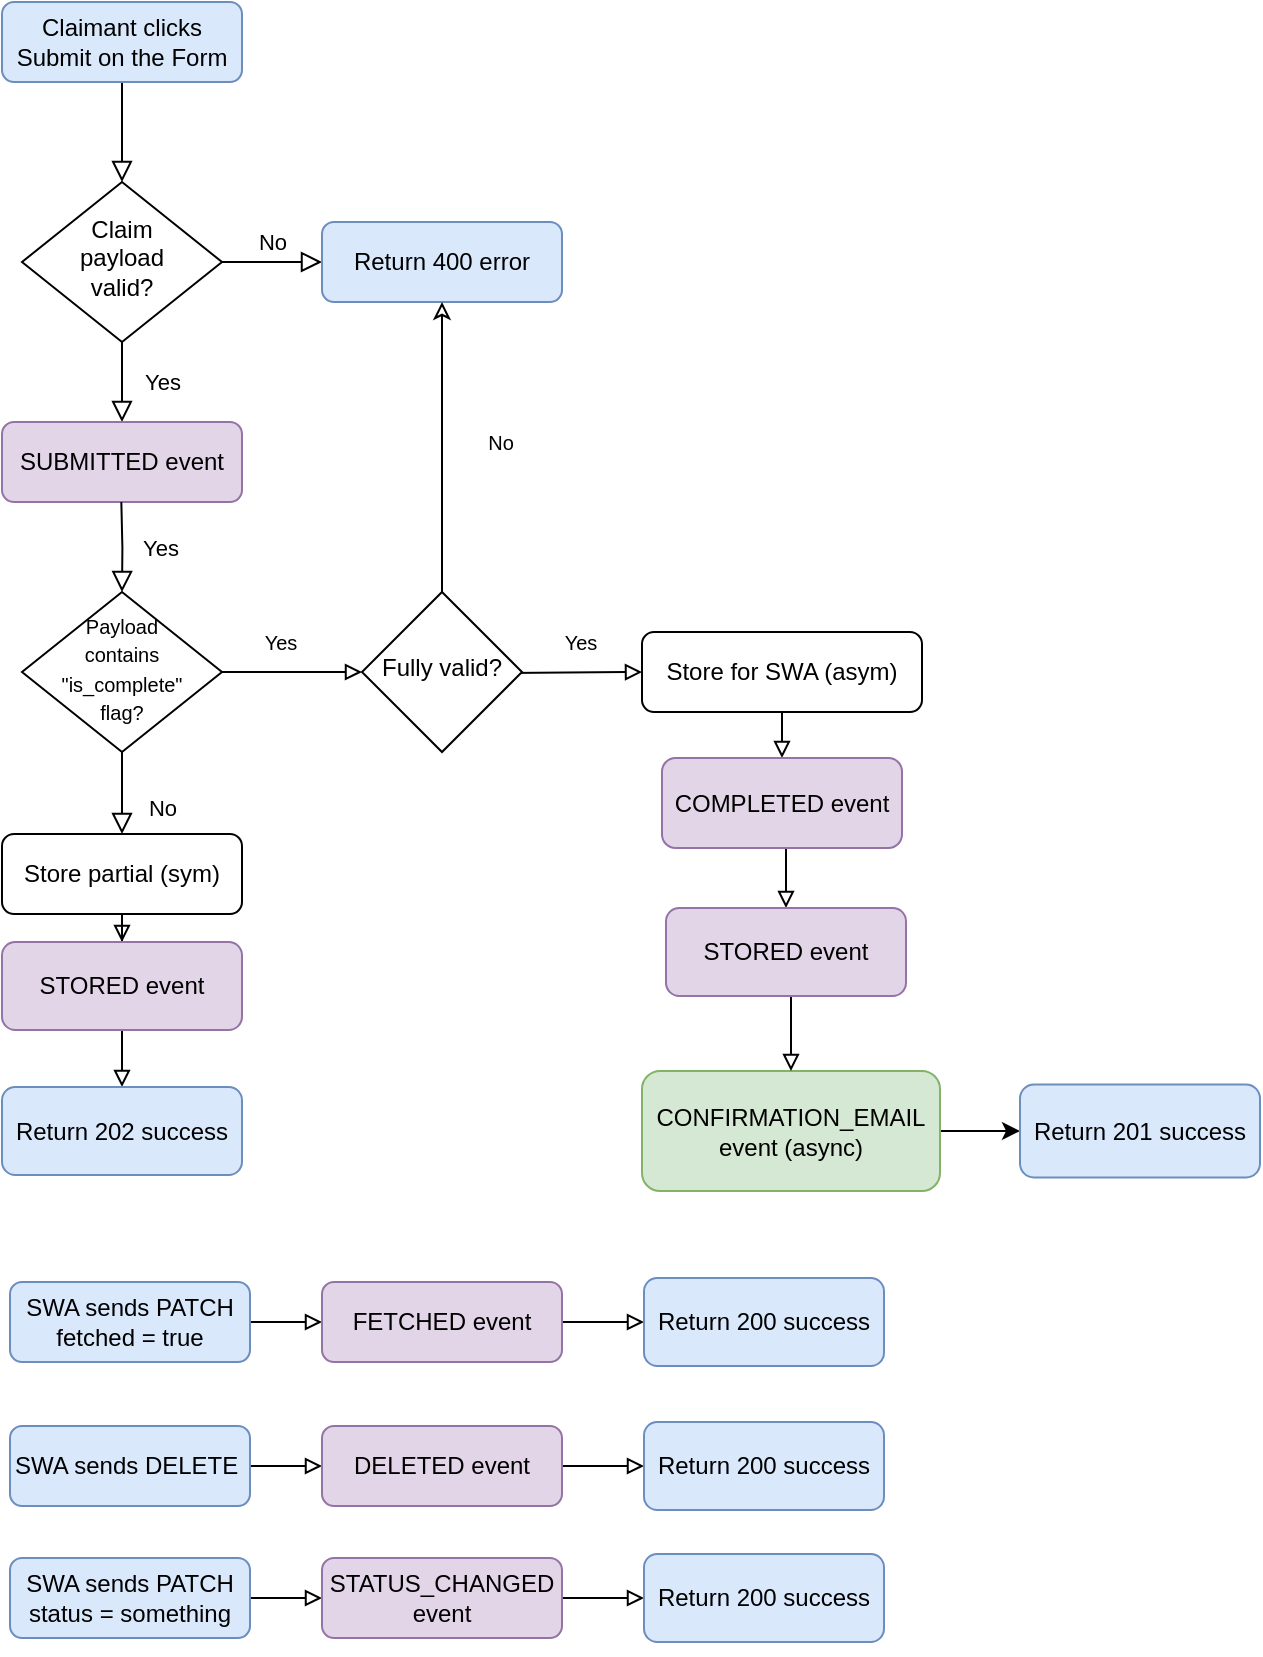 <mxfile version="15.8.7" type="device"><diagram id="C5RBs43oDa-KdzZeNtuy" name="Page-1"><mxGraphModel dx="1106" dy="822" grid="1" gridSize="10" guides="1" tooltips="1" connect="1" arrows="1" fold="1" page="1" pageScale="1" pageWidth="827" pageHeight="1169" math="0" shadow="0"><root><mxCell id="WIyWlLk6GJQsqaUBKTNV-0"/><mxCell id="WIyWlLk6GJQsqaUBKTNV-1" parent="WIyWlLk6GJQsqaUBKTNV-0"/><mxCell id="WIyWlLk6GJQsqaUBKTNV-2" value="" style="rounded=0;html=1;jettySize=auto;orthogonalLoop=1;fontSize=11;endArrow=block;endFill=0;endSize=8;strokeWidth=1;shadow=0;labelBackgroundColor=none;edgeStyle=orthogonalEdgeStyle;" parent="WIyWlLk6GJQsqaUBKTNV-1" source="WIyWlLk6GJQsqaUBKTNV-3" target="WIyWlLk6GJQsqaUBKTNV-6" edge="1"><mxGeometry relative="1" as="geometry"/></mxCell><mxCell id="WIyWlLk6GJQsqaUBKTNV-3" value="Claimant clicks Submit on the Form" style="rounded=1;whiteSpace=wrap;html=1;fontSize=12;glass=0;strokeWidth=1;shadow=0;fillColor=#dae8fc;strokeColor=#6c8ebf;" parent="WIyWlLk6GJQsqaUBKTNV-1" vertex="1"><mxGeometry x="41" y="80" width="120" height="40" as="geometry"/></mxCell><mxCell id="WIyWlLk6GJQsqaUBKTNV-4" value="Yes" style="rounded=0;html=1;jettySize=auto;orthogonalLoop=1;fontSize=11;endArrow=block;endFill=0;endSize=8;strokeWidth=1;shadow=0;labelBackgroundColor=none;edgeStyle=orthogonalEdgeStyle;entryX=0.5;entryY=0;entryDx=0;entryDy=0;" parent="WIyWlLk6GJQsqaUBKTNV-1" source="WIyWlLk6GJQsqaUBKTNV-6" target="r9zj8ylttHCgyHvP_fhv-3" edge="1"><mxGeometry y="20" relative="1" as="geometry"><mxPoint as="offset"/></mxGeometry></mxCell><mxCell id="WIyWlLk6GJQsqaUBKTNV-5" value="No" style="edgeStyle=orthogonalEdgeStyle;rounded=0;html=1;jettySize=auto;orthogonalLoop=1;fontSize=11;endArrow=block;endFill=0;endSize=8;strokeWidth=1;shadow=0;labelBackgroundColor=none;" parent="WIyWlLk6GJQsqaUBKTNV-1" source="WIyWlLk6GJQsqaUBKTNV-6" target="WIyWlLk6GJQsqaUBKTNV-7" edge="1"><mxGeometry y="10" relative="1" as="geometry"><mxPoint as="offset"/></mxGeometry></mxCell><mxCell id="WIyWlLk6GJQsqaUBKTNV-6" value="&lt;font style=&quot;font-size: 12px&quot;&gt;Claim&lt;br&gt;payload&lt;br&gt;valid?&lt;/font&gt;" style="rhombus;whiteSpace=wrap;html=1;shadow=0;fontFamily=Helvetica;fontSize=12;align=center;strokeWidth=1;spacing=6;spacingTop=-4;" parent="WIyWlLk6GJQsqaUBKTNV-1" vertex="1"><mxGeometry x="51" y="170" width="100" height="80" as="geometry"/></mxCell><mxCell id="WIyWlLk6GJQsqaUBKTNV-7" value="Return 400 error" style="rounded=1;whiteSpace=wrap;html=1;fontSize=12;glass=0;strokeWidth=1;shadow=0;fillColor=#dae8fc;strokeColor=#6c8ebf;" parent="WIyWlLk6GJQsqaUBKTNV-1" vertex="1"><mxGeometry x="201" y="190" width="120" height="40" as="geometry"/></mxCell><mxCell id="WIyWlLk6GJQsqaUBKTNV-8" value="No" style="rounded=0;html=1;jettySize=auto;orthogonalLoop=1;fontSize=11;endArrow=block;endFill=0;endSize=8;strokeWidth=1;shadow=0;labelBackgroundColor=none;edgeStyle=orthogonalEdgeStyle;" parent="WIyWlLk6GJQsqaUBKTNV-1" source="WIyWlLk6GJQsqaUBKTNV-10" target="WIyWlLk6GJQsqaUBKTNV-11" edge="1"><mxGeometry x="0.333" y="20" relative="1" as="geometry"><mxPoint as="offset"/></mxGeometry></mxCell><mxCell id="r9zj8ylttHCgyHvP_fhv-20" value="" style="edgeStyle=orthogonalEdgeStyle;rounded=0;orthogonalLoop=1;jettySize=auto;html=1;fontSize=10;endFill=0;endArrow=block;" parent="WIyWlLk6GJQsqaUBKTNV-1" source="WIyWlLk6GJQsqaUBKTNV-10" target="r9zj8ylttHCgyHvP_fhv-19" edge="1"><mxGeometry relative="1" as="geometry"/></mxCell><mxCell id="WIyWlLk6GJQsqaUBKTNV-10" value="&lt;font style=&quot;font-size: 10px&quot;&gt;Payload&lt;br&gt;contains &quot;is_complete&quot;&lt;br&gt;flag?&lt;/font&gt;" style="rhombus;whiteSpace=wrap;html=1;shadow=0;fontFamily=Helvetica;fontSize=12;align=center;strokeWidth=1;spacing=6;spacingTop=-4;" parent="WIyWlLk6GJQsqaUBKTNV-1" vertex="1"><mxGeometry x="51" y="375" width="100" height="80" as="geometry"/></mxCell><mxCell id="r9zj8ylttHCgyHvP_fhv-10" value="" style="edgeStyle=orthogonalEdgeStyle;rounded=0;orthogonalLoop=1;jettySize=auto;html=1;fontSize=10;endFill=0;endArrow=block;" parent="WIyWlLk6GJQsqaUBKTNV-1" source="WIyWlLk6GJQsqaUBKTNV-11" target="r9zj8ylttHCgyHvP_fhv-9" edge="1"><mxGeometry relative="1" as="geometry"/></mxCell><mxCell id="r9zj8ylttHCgyHvP_fhv-15" value="" style="edgeStyle=orthogonalEdgeStyle;rounded=0;orthogonalLoop=1;jettySize=auto;html=1;fontSize=10;endFill=0;exitX=0.5;exitY=1;exitDx=0;exitDy=0;endArrow=block;" parent="WIyWlLk6GJQsqaUBKTNV-1" source="r9zj8ylttHCgyHvP_fhv-9" target="r9zj8ylttHCgyHvP_fhv-14" edge="1"><mxGeometry relative="1" as="geometry"/></mxCell><mxCell id="WIyWlLk6GJQsqaUBKTNV-11" value="Store partial (sym)" style="rounded=1;whiteSpace=wrap;html=1;fontSize=12;glass=0;strokeWidth=1;shadow=0;" parent="WIyWlLk6GJQsqaUBKTNV-1" vertex="1"><mxGeometry x="41" y="496" width="120" height="40" as="geometry"/></mxCell><mxCell id="HLFFBOMAeDAkEog_RlGp-3" style="edgeStyle=orthogonalEdgeStyle;rounded=0;orthogonalLoop=1;jettySize=auto;html=1;exitX=0.5;exitY=1;exitDx=0;exitDy=0;entryX=0.5;entryY=0;entryDx=0;entryDy=0;endArrow=block;endFill=0;" parent="WIyWlLk6GJQsqaUBKTNV-1" source="WIyWlLk6GJQsqaUBKTNV-12" target="r9zj8ylttHCgyHvP_fhv-12" edge="1"><mxGeometry relative="1" as="geometry"/></mxCell><mxCell id="WIyWlLk6GJQsqaUBKTNV-12" value="Store for SWA (asym)" style="rounded=1;whiteSpace=wrap;html=1;fontSize=12;glass=0;strokeWidth=1;shadow=0;" parent="WIyWlLk6GJQsqaUBKTNV-1" vertex="1"><mxGeometry x="361" y="395" width="140" height="40" as="geometry"/></mxCell><mxCell id="r9zj8ylttHCgyHvP_fhv-3" value="SUBMITTED event" style="rounded=1;whiteSpace=wrap;html=1;fontSize=12;glass=0;strokeWidth=1;shadow=0;fillColor=#e1d5e7;strokeColor=#9673a6;" parent="WIyWlLk6GJQsqaUBKTNV-1" vertex="1"><mxGeometry x="41" y="290" width="120" height="40" as="geometry"/></mxCell><mxCell id="r9zj8ylttHCgyHvP_fhv-8" value="Yes" style="rounded=0;html=1;jettySize=auto;orthogonalLoop=1;fontSize=11;endArrow=block;endFill=0;endSize=8;strokeWidth=1;shadow=0;labelBackgroundColor=none;edgeStyle=orthogonalEdgeStyle;entryX=0.5;entryY=0;entryDx=0;entryDy=0;" parent="WIyWlLk6GJQsqaUBKTNV-1" target="WIyWlLk6GJQsqaUBKTNV-10" edge="1"><mxGeometry x="0.007" y="19" relative="1" as="geometry"><mxPoint as="offset"/><mxPoint x="100.67" y="330" as="sourcePoint"/><mxPoint x="100.67" y="370" as="targetPoint"/></mxGeometry></mxCell><mxCell id="r9zj8ylttHCgyHvP_fhv-9" value="STORED event" style="whiteSpace=wrap;html=1;rounded=1;shadow=0;strokeWidth=1;glass=0;fillColor=#e1d5e7;strokeColor=#9673a6;" parent="WIyWlLk6GJQsqaUBKTNV-1" vertex="1"><mxGeometry x="41" y="550" width="120" height="44" as="geometry"/></mxCell><mxCell id="HLFFBOMAeDAkEog_RlGp-4" style="edgeStyle=orthogonalEdgeStyle;rounded=0;orthogonalLoop=1;jettySize=auto;html=1;exitX=0.5;exitY=1;exitDx=0;exitDy=0;entryX=0.5;entryY=0;entryDx=0;entryDy=0;endArrow=block;endFill=0;" parent="WIyWlLk6GJQsqaUBKTNV-1" source="r9zj8ylttHCgyHvP_fhv-12" target="HLFFBOMAeDAkEog_RlGp-0" edge="1"><mxGeometry relative="1" as="geometry"/></mxCell><mxCell id="r9zj8ylttHCgyHvP_fhv-12" value="COMPLETED event" style="whiteSpace=wrap;html=1;rounded=1;shadow=0;strokeWidth=1;glass=0;fillColor=#e1d5e7;strokeColor=#9673a6;" parent="WIyWlLk6GJQsqaUBKTNV-1" vertex="1"><mxGeometry x="371" y="458" width="120" height="45" as="geometry"/></mxCell><mxCell id="r9zj8ylttHCgyHvP_fhv-14" value="Return 202 success" style="whiteSpace=wrap;html=1;rounded=1;shadow=0;strokeWidth=1;glass=0;fillColor=#dae8fc;strokeColor=#6c8ebf;" parent="WIyWlLk6GJQsqaUBKTNV-1" vertex="1"><mxGeometry x="41" y="622.5" width="120" height="44" as="geometry"/></mxCell><mxCell id="r9zj8ylttHCgyHvP_fhv-18" style="edgeStyle=orthogonalEdgeStyle;rounded=0;orthogonalLoop=1;jettySize=auto;html=1;exitX=1;exitY=0.5;exitDx=0;exitDy=0;entryX=0;entryY=0.5;entryDx=0;entryDy=0;fontSize=10;endFill=0;endArrow=block;" parent="WIyWlLk6GJQsqaUBKTNV-1" target="WIyWlLk6GJQsqaUBKTNV-12" edge="1"><mxGeometry relative="1" as="geometry"><mxPoint x="221" y="415" as="sourcePoint"/></mxGeometry></mxCell><mxCell id="r9zj8ylttHCgyHvP_fhv-23" style="edgeStyle=orthogonalEdgeStyle;rounded=0;orthogonalLoop=1;jettySize=auto;html=1;exitX=0.5;exitY=0;exitDx=0;exitDy=0;entryX=0.5;entryY=1;entryDx=0;entryDy=0;fontSize=10;endFill=0;" parent="WIyWlLk6GJQsqaUBKTNV-1" source="r9zj8ylttHCgyHvP_fhv-19" target="WIyWlLk6GJQsqaUBKTNV-7" edge="1"><mxGeometry relative="1" as="geometry"/></mxCell><mxCell id="r9zj8ylttHCgyHvP_fhv-19" value="Fully valid?" style="rhombus;whiteSpace=wrap;html=1;shadow=0;strokeWidth=1;spacing=6;spacingTop=-4;" parent="WIyWlLk6GJQsqaUBKTNV-1" vertex="1"><mxGeometry x="221" y="375" width="80" height="80" as="geometry"/></mxCell><mxCell id="r9zj8ylttHCgyHvP_fhv-22" value="Yes" style="text;html=1;align=center;verticalAlign=middle;resizable=0;points=[];autosize=1;strokeColor=none;fillColor=none;fontSize=10;" parent="WIyWlLk6GJQsqaUBKTNV-1" vertex="1"><mxGeometry x="165" y="390" width="30" height="20" as="geometry"/></mxCell><mxCell id="r9zj8ylttHCgyHvP_fhv-24" value="No" style="text;html=1;align=center;verticalAlign=middle;resizable=0;points=[];autosize=1;strokeColor=none;fillColor=none;fontSize=10;" parent="WIyWlLk6GJQsqaUBKTNV-1" vertex="1"><mxGeometry x="275" y="290" width="30" height="20" as="geometry"/></mxCell><mxCell id="r9zj8ylttHCgyHvP_fhv-25" value="Yes" style="text;html=1;align=center;verticalAlign=middle;resizable=0;points=[];autosize=1;strokeColor=none;fillColor=none;fontSize=10;" parent="WIyWlLk6GJQsqaUBKTNV-1" vertex="1"><mxGeometry x="315" y="390" width="30" height="20" as="geometry"/></mxCell><mxCell id="IptCCklK-UCv-NQ7ofbw-2" value="" style="edgeStyle=orthogonalEdgeStyle;rounded=0;orthogonalLoop=1;jettySize=auto;html=1;" edge="1" parent="WIyWlLk6GJQsqaUBKTNV-1" source="r9zj8ylttHCgyHvP_fhv-26" target="IptCCklK-UCv-NQ7ofbw-1"><mxGeometry relative="1" as="geometry"/></mxCell><mxCell id="r9zj8ylttHCgyHvP_fhv-26" value="CONFIRMATION_EMAIL event (async)" style="whiteSpace=wrap;html=1;rounded=1;shadow=0;strokeWidth=1;glass=0;fillColor=#d5e8d4;strokeColor=#82b366;" parent="WIyWlLk6GJQsqaUBKTNV-1" vertex="1"><mxGeometry x="361" y="614.5" width="149" height="60" as="geometry"/></mxCell><mxCell id="HLFFBOMAeDAkEog_RlGp-5" style="edgeStyle=orthogonalEdgeStyle;rounded=0;orthogonalLoop=1;jettySize=auto;html=1;exitX=0.5;exitY=1;exitDx=0;exitDy=0;entryX=0.5;entryY=0;entryDx=0;entryDy=0;endArrow=block;endFill=0;" parent="WIyWlLk6GJQsqaUBKTNV-1" source="HLFFBOMAeDAkEog_RlGp-0" target="r9zj8ylttHCgyHvP_fhv-26" edge="1"><mxGeometry relative="1" as="geometry"/></mxCell><mxCell id="HLFFBOMAeDAkEog_RlGp-0" value="STORED event" style="whiteSpace=wrap;html=1;rounded=1;shadow=0;strokeWidth=1;glass=0;fillColor=#e1d5e7;strokeColor=#9673a6;" parent="WIyWlLk6GJQsqaUBKTNV-1" vertex="1"><mxGeometry x="373" y="533" width="120" height="44" as="geometry"/></mxCell><mxCell id="HLFFBOMAeDAkEog_RlGp-10" style="edgeStyle=orthogonalEdgeStyle;rounded=0;orthogonalLoop=1;jettySize=auto;html=1;exitX=1;exitY=0.5;exitDx=0;exitDy=0;endArrow=block;endFill=0;" parent="WIyWlLk6GJQsqaUBKTNV-1" source="HLFFBOMAeDAkEog_RlGp-6" target="HLFFBOMAeDAkEog_RlGp-7" edge="1"><mxGeometry relative="1" as="geometry"/></mxCell><mxCell id="HLFFBOMAeDAkEog_RlGp-6" value="SWA sends PATCH fetched = true" style="rounded=1;whiteSpace=wrap;html=1;fontSize=12;glass=0;strokeWidth=1;shadow=0;fillColor=#dae8fc;strokeColor=#6c8ebf;" parent="WIyWlLk6GJQsqaUBKTNV-1" vertex="1"><mxGeometry x="45" y="720" width="120" height="40" as="geometry"/></mxCell><mxCell id="HLFFBOMAeDAkEog_RlGp-11" style="edgeStyle=orthogonalEdgeStyle;rounded=0;orthogonalLoop=1;jettySize=auto;html=1;exitX=1;exitY=0.5;exitDx=0;exitDy=0;endArrow=block;endFill=0;entryX=0;entryY=0.5;entryDx=0;entryDy=0;" parent="WIyWlLk6GJQsqaUBKTNV-1" source="HLFFBOMAeDAkEog_RlGp-7" target="HLFFBOMAeDAkEog_RlGp-8" edge="1"><mxGeometry relative="1" as="geometry"><mxPoint x="356" y="740" as="targetPoint"/></mxGeometry></mxCell><mxCell id="HLFFBOMAeDAkEog_RlGp-7" value="FETCHED event" style="whiteSpace=wrap;html=1;rounded=1;shadow=0;strokeWidth=1;glass=0;fillColor=#e1d5e7;strokeColor=#9673a6;" parent="WIyWlLk6GJQsqaUBKTNV-1" vertex="1"><mxGeometry x="201" y="720" width="120" height="40" as="geometry"/></mxCell><mxCell id="HLFFBOMAeDAkEog_RlGp-8" value="Return 200 success" style="whiteSpace=wrap;html=1;rounded=1;shadow=0;strokeWidth=1;glass=0;fillColor=#dae8fc;strokeColor=#6c8ebf;" parent="WIyWlLk6GJQsqaUBKTNV-1" vertex="1"><mxGeometry x="362" y="718" width="120" height="44" as="geometry"/></mxCell><mxCell id="HLFFBOMAeDAkEog_RlGp-9" style="edgeStyle=orthogonalEdgeStyle;rounded=0;orthogonalLoop=1;jettySize=auto;html=1;exitX=0.5;exitY=1;exitDx=0;exitDy=0;endArrow=block;endFill=0;" parent="WIyWlLk6GJQsqaUBKTNV-1" source="HLFFBOMAeDAkEog_RlGp-7" target="HLFFBOMAeDAkEog_RlGp-7" edge="1"><mxGeometry relative="1" as="geometry"/></mxCell><mxCell id="HLFFBOMAeDAkEog_RlGp-12" style="edgeStyle=orthogonalEdgeStyle;rounded=0;orthogonalLoop=1;jettySize=auto;html=1;exitX=1;exitY=0.5;exitDx=0;exitDy=0;endArrow=block;endFill=0;" parent="WIyWlLk6GJQsqaUBKTNV-1" source="HLFFBOMAeDAkEog_RlGp-13" target="HLFFBOMAeDAkEog_RlGp-15" edge="1"><mxGeometry relative="1" as="geometry"/></mxCell><mxCell id="HLFFBOMAeDAkEog_RlGp-13" value="SWA sends DELETE&amp;nbsp;" style="rounded=1;whiteSpace=wrap;html=1;fontSize=12;glass=0;strokeWidth=1;shadow=0;fillColor=#dae8fc;strokeColor=#6c8ebf;" parent="WIyWlLk6GJQsqaUBKTNV-1" vertex="1"><mxGeometry x="45" y="792" width="120" height="40" as="geometry"/></mxCell><mxCell id="HLFFBOMAeDAkEog_RlGp-14" style="edgeStyle=orthogonalEdgeStyle;rounded=0;orthogonalLoop=1;jettySize=auto;html=1;exitX=1;exitY=0.5;exitDx=0;exitDy=0;endArrow=block;endFill=0;entryX=0;entryY=0.5;entryDx=0;entryDy=0;" parent="WIyWlLk6GJQsqaUBKTNV-1" source="HLFFBOMAeDAkEog_RlGp-15" target="HLFFBOMAeDAkEog_RlGp-16" edge="1"><mxGeometry relative="1" as="geometry"><mxPoint x="356" y="812" as="targetPoint"/></mxGeometry></mxCell><mxCell id="HLFFBOMAeDAkEog_RlGp-15" value="DELETED event" style="whiteSpace=wrap;html=1;rounded=1;shadow=0;strokeWidth=1;glass=0;fillColor=#e1d5e7;strokeColor=#9673a6;" parent="WIyWlLk6GJQsqaUBKTNV-1" vertex="1"><mxGeometry x="201" y="792" width="120" height="40" as="geometry"/></mxCell><mxCell id="HLFFBOMAeDAkEog_RlGp-16" value="Return 200 success" style="whiteSpace=wrap;html=1;rounded=1;shadow=0;strokeWidth=1;glass=0;fillColor=#dae8fc;strokeColor=#6c8ebf;" parent="WIyWlLk6GJQsqaUBKTNV-1" vertex="1"><mxGeometry x="362" y="790" width="120" height="44" as="geometry"/></mxCell><mxCell id="HLFFBOMAeDAkEog_RlGp-17" style="edgeStyle=orthogonalEdgeStyle;rounded=0;orthogonalLoop=1;jettySize=auto;html=1;exitX=0.5;exitY=1;exitDx=0;exitDy=0;endArrow=block;endFill=0;" parent="WIyWlLk6GJQsqaUBKTNV-1" source="HLFFBOMAeDAkEog_RlGp-15" target="HLFFBOMAeDAkEog_RlGp-15" edge="1"><mxGeometry relative="1" as="geometry"/></mxCell><mxCell id="HLFFBOMAeDAkEog_RlGp-18" style="edgeStyle=orthogonalEdgeStyle;rounded=0;orthogonalLoop=1;jettySize=auto;html=1;exitX=1;exitY=0.5;exitDx=0;exitDy=0;endArrow=block;endFill=0;" parent="WIyWlLk6GJQsqaUBKTNV-1" source="HLFFBOMAeDAkEog_RlGp-19" target="HLFFBOMAeDAkEog_RlGp-21" edge="1"><mxGeometry relative="1" as="geometry"/></mxCell><mxCell id="HLFFBOMAeDAkEog_RlGp-19" value="SWA sends PATCH status = something" style="rounded=1;whiteSpace=wrap;html=1;fontSize=12;glass=0;strokeWidth=1;shadow=0;fillColor=#dae8fc;strokeColor=#6c8ebf;" parent="WIyWlLk6GJQsqaUBKTNV-1" vertex="1"><mxGeometry x="45" y="858" width="120" height="40" as="geometry"/></mxCell><mxCell id="HLFFBOMAeDAkEog_RlGp-20" style="edgeStyle=orthogonalEdgeStyle;rounded=0;orthogonalLoop=1;jettySize=auto;html=1;exitX=1;exitY=0.5;exitDx=0;exitDy=0;endArrow=block;endFill=0;entryX=0;entryY=0.5;entryDx=0;entryDy=0;" parent="WIyWlLk6GJQsqaUBKTNV-1" source="HLFFBOMAeDAkEog_RlGp-21" target="HLFFBOMAeDAkEog_RlGp-22" edge="1"><mxGeometry relative="1" as="geometry"><mxPoint x="356" y="878" as="targetPoint"/></mxGeometry></mxCell><mxCell id="HLFFBOMAeDAkEog_RlGp-21" value="STATUS_CHANGED event" style="whiteSpace=wrap;html=1;rounded=1;shadow=0;strokeWidth=1;glass=0;fillColor=#e1d5e7;strokeColor=#9673a6;" parent="WIyWlLk6GJQsqaUBKTNV-1" vertex="1"><mxGeometry x="201" y="858" width="120" height="40" as="geometry"/></mxCell><mxCell id="HLFFBOMAeDAkEog_RlGp-22" value="Return 200 success" style="whiteSpace=wrap;html=1;rounded=1;shadow=0;strokeWidth=1;glass=0;fillColor=#dae8fc;strokeColor=#6c8ebf;" parent="WIyWlLk6GJQsqaUBKTNV-1" vertex="1"><mxGeometry x="362" y="856" width="120" height="44" as="geometry"/></mxCell><mxCell id="HLFFBOMAeDAkEog_RlGp-23" style="edgeStyle=orthogonalEdgeStyle;rounded=0;orthogonalLoop=1;jettySize=auto;html=1;exitX=0.5;exitY=1;exitDx=0;exitDy=0;endArrow=block;endFill=0;" parent="WIyWlLk6GJQsqaUBKTNV-1" source="HLFFBOMAeDAkEog_RlGp-21" target="HLFFBOMAeDAkEog_RlGp-21" edge="1"><mxGeometry relative="1" as="geometry"/></mxCell><mxCell id="IptCCklK-UCv-NQ7ofbw-0" style="edgeStyle=orthogonalEdgeStyle;rounded=0;orthogonalLoop=1;jettySize=auto;html=1;exitX=0.5;exitY=1;exitDx=0;exitDy=0;" edge="1" parent="WIyWlLk6GJQsqaUBKTNV-1" source="r9zj8ylttHCgyHvP_fhv-26" target="r9zj8ylttHCgyHvP_fhv-26"><mxGeometry relative="1" as="geometry"/></mxCell><mxCell id="IptCCklK-UCv-NQ7ofbw-1" value="Return 201 success" style="whiteSpace=wrap;html=1;rounded=1;shadow=0;strokeColor=#6c8ebf;strokeWidth=1;fillColor=#dae8fc;glass=0;" vertex="1" parent="WIyWlLk6GJQsqaUBKTNV-1"><mxGeometry x="550" y="621.25" width="120" height="46.5" as="geometry"/></mxCell></root></mxGraphModel></diagram></mxfile>